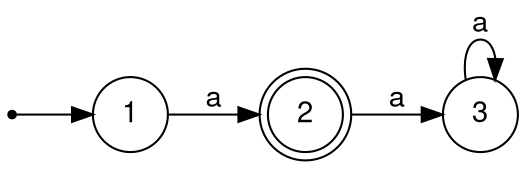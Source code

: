 digraph finite_state_machine {
	fontname="Helvetica,Arial,sans-serif"
	node [fontname="Helvetica,Arial,sans-serif"]
	edge [fontname="Helvetica,Arial,sans-serif"]
	rankdir=LR;
	node [shape = circle]; 1;
	node [shape = doublecircle]; 2;
	node [shape = circle];
	1 -> 2 [label = "a"];
	2 -> 3 [label = "a"];
	3 -> 3 [label = "a"];
	nowhere [shape=point];	nowhere -> 1;}